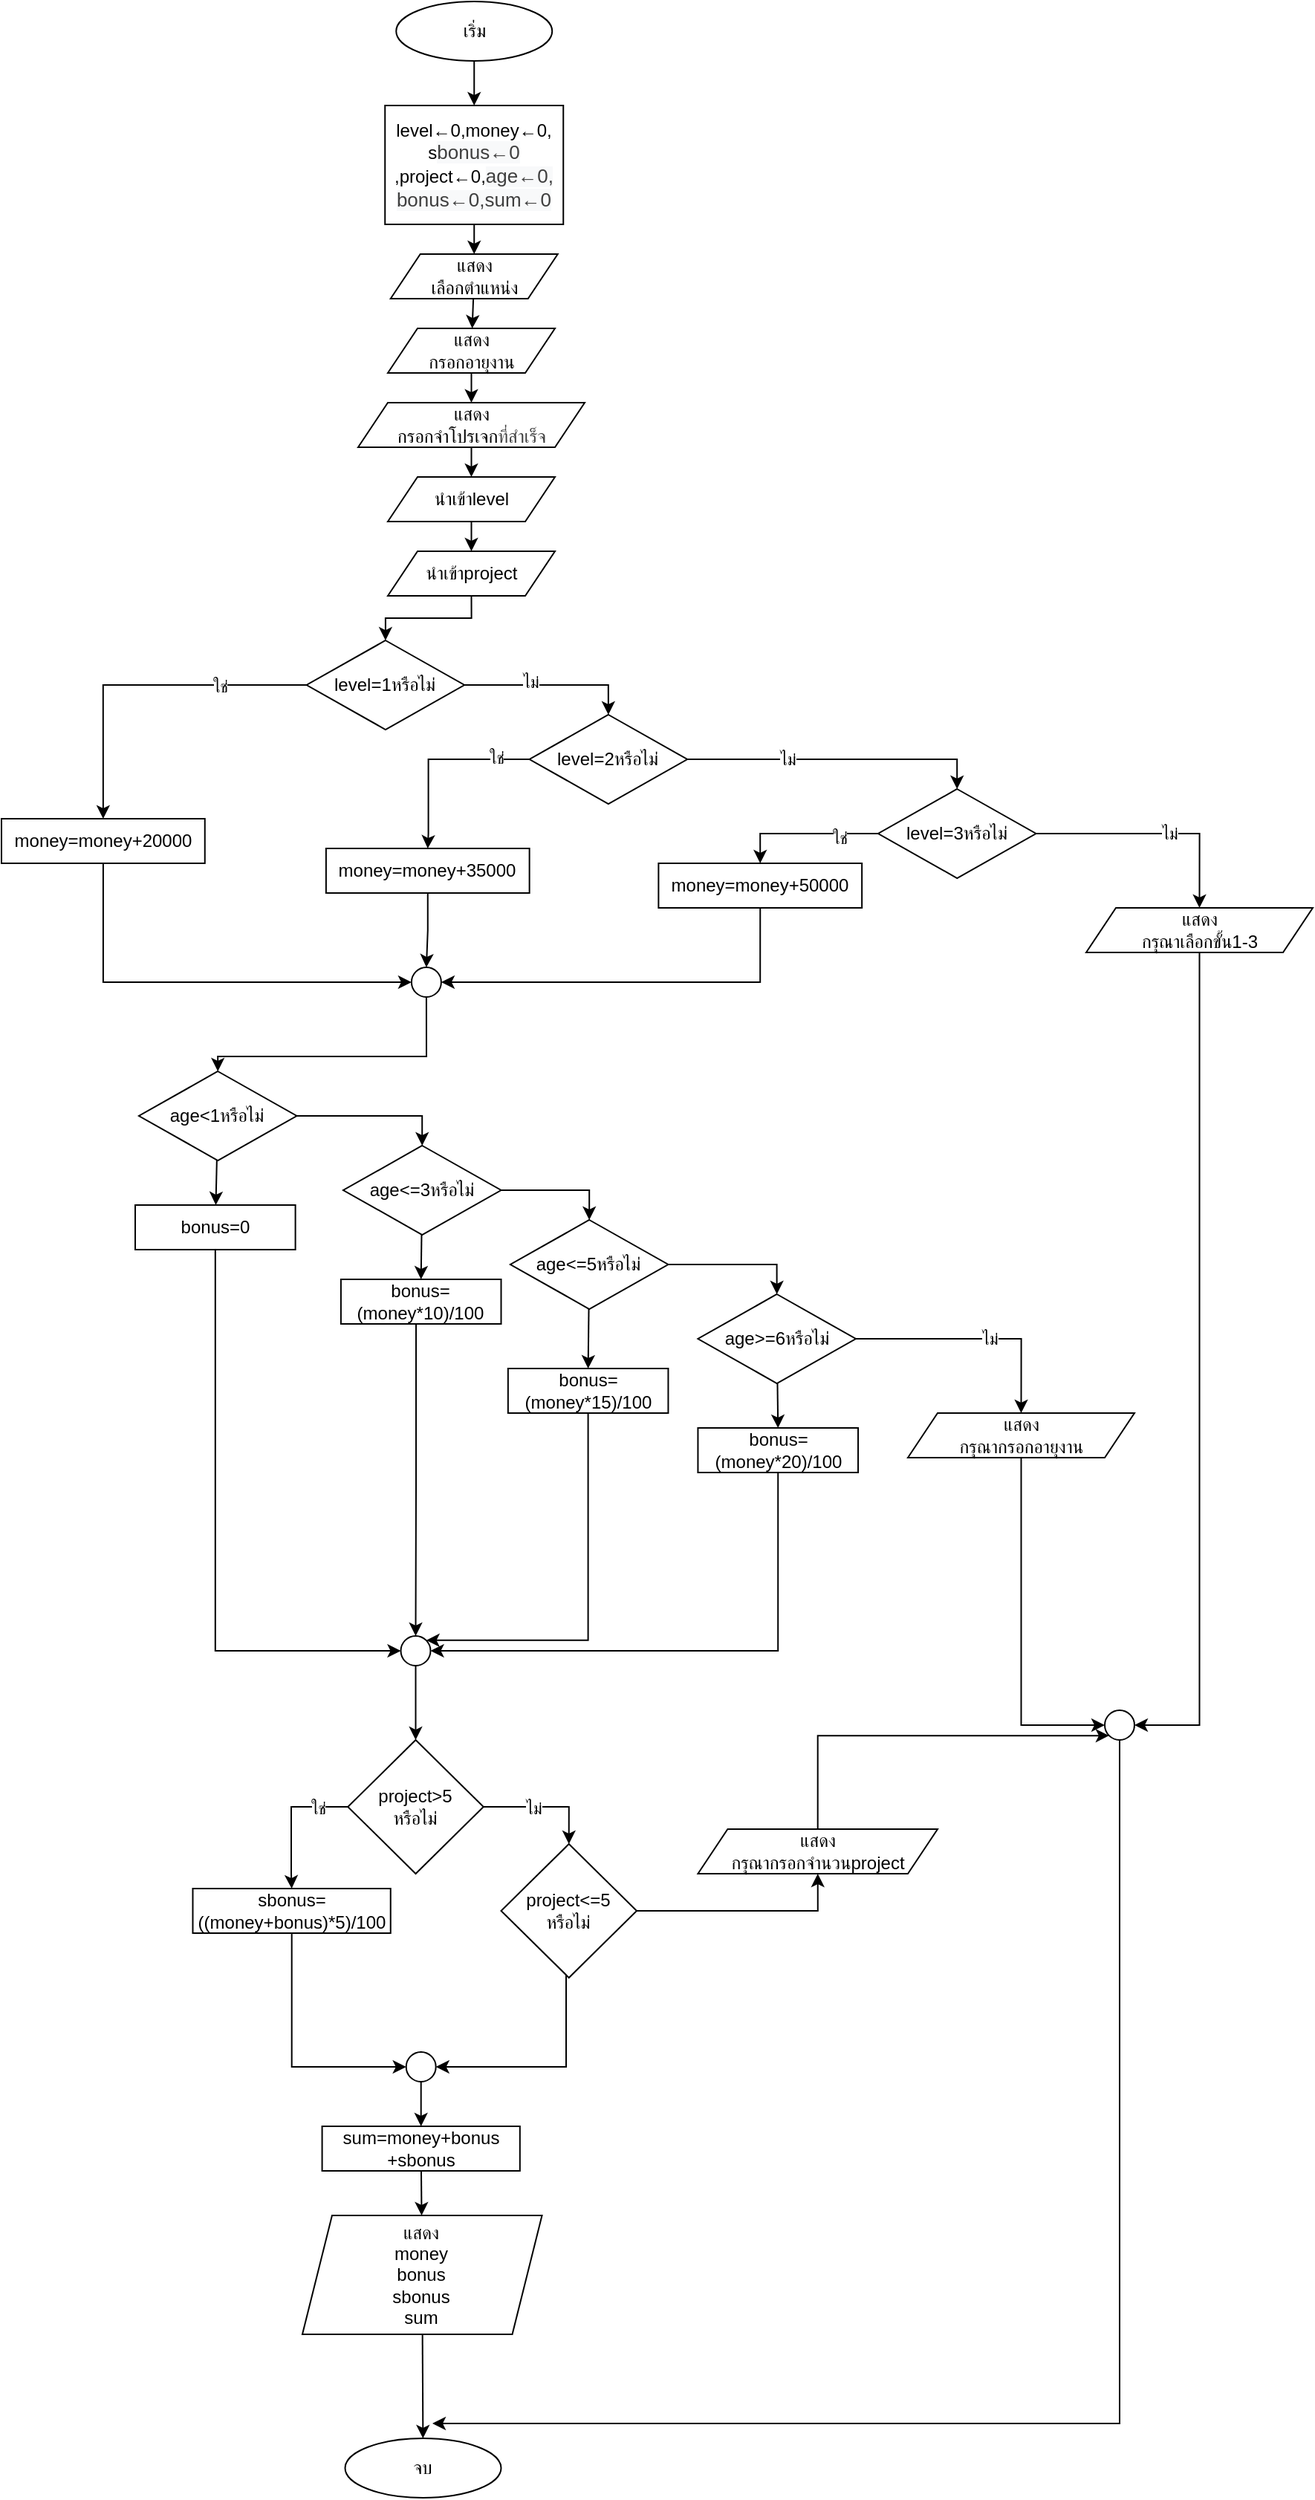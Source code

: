 <mxfile>
    <diagram id="IEW-mn_oZvRqsmiT2Y3r" name="Page-1">
        <mxGraphModel dx="434" dy="1378" grid="1" gridSize="10" guides="1" tooltips="1" connect="1" arrows="1" fold="1" page="1" pageScale="1" pageWidth="850" pageHeight="1100" math="0" shadow="0">
            <root>
                <mxCell id="0"/>
                <mxCell id="1" parent="0"/>
                <mxCell id="4" value="" style="edgeStyle=none;html=1;" parent="1" source="2" target="3" edge="1">
                    <mxGeometry relative="1" as="geometry"/>
                </mxCell>
                <mxCell id="2" value="เริ่ม" style="ellipse;whiteSpace=wrap;html=1;" parent="1" vertex="1">
                    <mxGeometry x="285.62" y="-10" width="105" height="40" as="geometry"/>
                </mxCell>
                <mxCell id="6" value="" style="edgeStyle=none;html=1;entryX=0.5;entryY=0;entryDx=0;entryDy=0;" parent="1" source="3" target="9" edge="1">
                    <mxGeometry relative="1" as="geometry">
                        <mxPoint x="336.812" y="160" as="targetPoint"/>
                    </mxGeometry>
                </mxCell>
                <mxCell id="3" value="level←0,&lt;span style=&quot;color: rgb(0, 0, 0);&quot;&gt;money←&lt;/span&gt;&lt;span style=&quot;background-color: transparent; color: rgb(0, 0, 0);&quot;&gt;0&lt;/span&gt;&lt;span style=&quot;color: rgb(0, 0, 0);&quot;&gt;,&lt;/span&gt;&lt;div&gt;&lt;span style=&quot;color: rgb(0, 0, 0);&quot;&gt;s&lt;/span&gt;&lt;span style=&quot;color: rgb(63, 63, 63); font-size: 13px; text-align: left; background-color: rgb(248, 249, 250);&quot;&gt;bonus←0&lt;/span&gt;&lt;div&gt;&lt;span style=&quot;background-color: transparent; color: rgb(0, 0, 0);&quot;&gt;,&lt;/span&gt;&lt;span style=&quot;background-color: transparent; color: rgb(0, 0, 0);&quot;&gt;project←0,&lt;/span&gt;&lt;span style=&quot;color: rgb(63, 63, 63); background-color: rgb(248, 249, 250); font-family: inherit; text-align: left;&quot;&gt;&lt;font style=&quot;font-size: 13px;&quot;&gt;age←0,&lt;/font&gt;&lt;/span&gt;&lt;/div&gt;&lt;div&gt;&lt;span style=&quot;color: rgb(63, 63, 63); background-color: rgb(248, 249, 250); font-family: inherit; text-align: left;&quot;&gt;&lt;font style=&quot;font-size: 13px;&quot;&gt;bonus←0,&lt;/font&gt;&lt;/span&gt;&lt;span style=&quot;color: rgb(63, 63, 63); font-size: 13px; background-color: light-dark(rgb(248, 249, 250), rgb(22, 23, 24)); font-family: inherit; text-align: left;&quot;&gt;sum←0&lt;/span&gt;&lt;/div&gt;&lt;/div&gt;" style="whiteSpace=wrap;html=1;" parent="1" vertex="1">
                    <mxGeometry x="278.12" y="60" width="120" height="80" as="geometry"/>
                </mxCell>
                <mxCell id="12" value="" style="edgeStyle=none;html=1;" parent="1" source="9" target="11" edge="1">
                    <mxGeometry relative="1" as="geometry"/>
                </mxCell>
                <mxCell id="9" value="แสดง&lt;div&gt;เลือกตำแหน่ง&lt;/div&gt;" style="shape=parallelogram;perimeter=parallelogramPerimeter;whiteSpace=wrap;html=1;fixedSize=1;" parent="1" vertex="1">
                    <mxGeometry x="281.87" y="160" width="112.5" height="30" as="geometry"/>
                </mxCell>
                <mxCell id="21" value="" style="edgeStyle=none;html=1;" parent="1" source="11" target="13" edge="1">
                    <mxGeometry relative="1" as="geometry"/>
                </mxCell>
                <mxCell id="11" value="แสดง&lt;div&gt;กรอกอายุงาน&lt;/div&gt;" style="shape=parallelogram;perimeter=parallelogramPerimeter;whiteSpace=wrap;html=1;fixedSize=1;" parent="1" vertex="1">
                    <mxGeometry x="280" y="210" width="112.5" height="30" as="geometry"/>
                </mxCell>
                <mxCell id="16" value="" style="edgeStyle=none;html=1;" parent="1" source="13" target="15" edge="1">
                    <mxGeometry relative="1" as="geometry"/>
                </mxCell>
                <mxCell id="13" value="แสดง&lt;div&gt;กรอกจำโปรเจก&lt;span style=&quot;color: rgb(63, 63, 63); background-color: transparent;&quot;&gt;ที่สำเร็จ&lt;/span&gt;&lt;/div&gt;" style="shape=parallelogram;perimeter=parallelogramPerimeter;whiteSpace=wrap;html=1;fixedSize=1;" parent="1" vertex="1">
                    <mxGeometry x="260" y="260" width="152.5" height="30" as="geometry"/>
                </mxCell>
                <mxCell id="18" value="" style="edgeStyle=none;html=1;entryX=0.5;entryY=0;entryDx=0;entryDy=0;" parent="1" source="15" target="19" edge="1">
                    <mxGeometry relative="1" as="geometry">
                        <mxPoint x="332.5" y="360" as="targetPoint"/>
                    </mxGeometry>
                </mxCell>
                <mxCell id="15" value="นำเข้าlevel" style="shape=parallelogram;perimeter=parallelogramPerimeter;whiteSpace=wrap;html=1;fixedSize=1;" parent="1" vertex="1">
                    <mxGeometry x="280" y="310" width="112.5" height="30" as="geometry"/>
                </mxCell>
                <mxCell id="25" value="" style="edgeStyle=orthogonalEdgeStyle;html=1;rounded=0;exitX=0.5;exitY=1;exitDx=0;exitDy=0;" parent="1" source="19" target="24" edge="1">
                    <mxGeometry relative="1" as="geometry"/>
                </mxCell>
                <mxCell id="19" value="นำเข้าproject" style="shape=parallelogram;perimeter=parallelogramPerimeter;whiteSpace=wrap;html=1;fixedSize=1;" parent="1" vertex="1">
                    <mxGeometry x="280" y="360" width="112.5" height="30" as="geometry"/>
                </mxCell>
                <mxCell id="27" value="" style="edgeStyle=orthogonalEdgeStyle;html=1;rounded=0;entryX=0.5;entryY=0;entryDx=0;entryDy=0;exitX=1;exitY=0.5;exitDx=0;exitDy=0;" parent="1" source="24" target="26" edge="1">
                    <mxGeometry relative="1" as="geometry">
                        <mxPoint x="354.318" y="489.996" as="sourcePoint"/>
                        <mxPoint x="460.671" y="480.054" as="targetPoint"/>
                    </mxGeometry>
                </mxCell>
                <mxCell id="31" value="ไม่" style="edgeLabel;html=1;align=center;verticalAlign=middle;resizable=0;points=[];" parent="27" vertex="1" connectable="0">
                    <mxGeometry x="-0.249" y="2" relative="1" as="geometry">
                        <mxPoint as="offset"/>
                    </mxGeometry>
                </mxCell>
                <mxCell id="39" value="" style="edgeStyle=orthogonalEdgeStyle;html=1;rounded=0;curved=0;entryX=0.5;entryY=0;entryDx=0;entryDy=0;" parent="1" source="24" target="79" edge="1">
                    <mxGeometry relative="1" as="geometry">
                        <mxPoint x="88.32" y="560" as="targetPoint"/>
                    </mxGeometry>
                </mxCell>
                <mxCell id="44" value="ใช่" style="edgeLabel;html=1;align=center;verticalAlign=middle;resizable=0;points=[];" parent="39" vertex="1" connectable="0">
                    <mxGeometry x="-0.48" y="1" relative="1" as="geometry">
                        <mxPoint as="offset"/>
                    </mxGeometry>
                </mxCell>
                <mxCell id="24" value="level=1หรือไม่" style="rhombus;whiteSpace=wrap;html=1;" parent="1" vertex="1">
                    <mxGeometry x="225.32" y="420" width="106.25" height="60" as="geometry"/>
                </mxCell>
                <mxCell id="30" value="" style="edgeStyle=orthogonalEdgeStyle;html=1;rounded=0;curved=0;entryX=0.5;entryY=0;entryDx=0;entryDy=0;exitX=1;exitY=0.5;exitDx=0;exitDy=0;" parent="1" source="26" target="28" edge="1">
                    <mxGeometry relative="1" as="geometry">
                        <mxPoint x="600.945" y="540" as="targetPoint"/>
                    </mxGeometry>
                </mxCell>
                <mxCell id="32" value="ไม่" style="edgeLabel;html=1;align=center;verticalAlign=middle;resizable=0;points=[];" parent="30" vertex="1" connectable="0">
                    <mxGeometry x="-0.332" relative="1" as="geometry">
                        <mxPoint as="offset"/>
                    </mxGeometry>
                </mxCell>
                <mxCell id="60" value="" style="edgeStyle=orthogonalEdgeStyle;html=1;entryX=0.5;entryY=0;entryDx=0;entryDy=0;rounded=0;" parent="1" source="26" target="85" edge="1">
                    <mxGeometry relative="1" as="geometry">
                        <mxPoint x="308.45" y="555" as="targetPoint"/>
                        <Array as="points">
                            <mxPoint x="307.32" y="500"/>
                            <mxPoint x="307.32" y="550"/>
                        </Array>
                    </mxGeometry>
                </mxCell>
                <mxCell id="62" value="ใช่" style="edgeLabel;html=1;align=center;verticalAlign=middle;resizable=0;points=[];" parent="60" vertex="1" connectable="0">
                    <mxGeometry x="-0.639" y="-1" relative="1" as="geometry">
                        <mxPoint as="offset"/>
                    </mxGeometry>
                </mxCell>
                <mxCell id="26" value="level=2หรือไม่" style="rhombus;whiteSpace=wrap;html=1;" parent="1" vertex="1">
                    <mxGeometry x="375.32" y="470" width="106.25" height="60" as="geometry"/>
                </mxCell>
                <mxCell id="34" value="" style="edgeStyle=orthogonalEdgeStyle;html=1;rounded=0;curved=0;entryX=0.5;entryY=0;entryDx=0;entryDy=0;" parent="1" source="28" target="119" edge="1">
                    <mxGeometry relative="1" as="geometry">
                        <mxPoint x="885.32" y="550" as="targetPoint"/>
                        <Array as="points">
                            <mxPoint x="826" y="550"/>
                        </Array>
                    </mxGeometry>
                </mxCell>
                <mxCell id="35" value="ไม่" style="edgeLabel;html=1;align=center;verticalAlign=middle;resizable=0;points=[];" parent="34" vertex="1" connectable="0">
                    <mxGeometry x="-0.115" y="1" relative="1" as="geometry">
                        <mxPoint x="18" y="1" as="offset"/>
                    </mxGeometry>
                </mxCell>
                <mxCell id="61" value="" style="edgeStyle=orthogonalEdgeStyle;html=1;entryX=0.5;entryY=0;entryDx=0;entryDy=0;rounded=0;exitX=0;exitY=0.5;exitDx=0;exitDy=0;" parent="1" source="28" target="86" edge="1">
                    <mxGeometry relative="1" as="geometry">
                        <mxPoint x="529.08" y="570" as="targetPoint"/>
                    </mxGeometry>
                </mxCell>
                <mxCell id="63" value="ใช่" style="edgeLabel;html=1;align=center;verticalAlign=middle;resizable=0;points=[];" parent="61" vertex="1" connectable="0">
                    <mxGeometry x="-0.467" y="3" relative="1" as="geometry">
                        <mxPoint as="offset"/>
                    </mxGeometry>
                </mxCell>
                <mxCell id="28" value="level=3หรือไม่" style="rhombus;whiteSpace=wrap;html=1;" parent="1" vertex="1">
                    <mxGeometry x="610.0" y="520" width="106.25" height="60" as="geometry"/>
                </mxCell>
                <mxCell id="42" value="" style="edgeStyle=orthogonalEdgeStyle;html=1;entryX=0.5;entryY=0;entryDx=0;entryDy=0;rounded=0;curved=0;" parent="1" source="38" target="40" edge="1">
                    <mxGeometry relative="1" as="geometry"/>
                </mxCell>
                <mxCell id="96" value="" style="edgeStyle=none;html=1;" parent="1" source="38" target="92" edge="1">
                    <mxGeometry relative="1" as="geometry"/>
                </mxCell>
                <mxCell id="38" value="age&amp;lt;1หรือไม่" style="rhombus;whiteSpace=wrap;html=1;" parent="1" vertex="1">
                    <mxGeometry x="112.48" y="710" width="106.25" height="60" as="geometry"/>
                </mxCell>
                <mxCell id="43" value="" style="edgeStyle=orthogonalEdgeStyle;html=1;entryX=0.5;entryY=0;entryDx=0;entryDy=0;rounded=0;curved=0;" parent="1" source="40" target="41" edge="1">
                    <mxGeometry relative="1" as="geometry">
                        <Array as="points">
                            <mxPoint x="415.72" y="790"/>
                        </Array>
                    </mxGeometry>
                </mxCell>
                <mxCell id="97" value="" style="edgeStyle=none;html=1;entryX=0.5;entryY=0;entryDx=0;entryDy=0;" parent="1" source="40" target="100" edge="1">
                    <mxGeometry relative="1" as="geometry">
                        <mxPoint x="307.02" y="850" as="targetPoint"/>
                    </mxGeometry>
                </mxCell>
                <mxCell id="40" value="age&amp;lt;=3หรือไม่" style="rhombus;whiteSpace=wrap;html=1;" parent="1" vertex="1">
                    <mxGeometry x="250" y="760" width="106.25" height="60" as="geometry"/>
                </mxCell>
                <mxCell id="70" value="" style="edgeStyle=orthogonalEdgeStyle;html=1;entryX=0.5;entryY=0;entryDx=0;entryDy=0;rounded=0;exitX=1;exitY=0.5;exitDx=0;exitDy=0;" parent="1" source="41" target="72" edge="1">
                    <mxGeometry relative="1" as="geometry">
                        <mxPoint x="481.55" y="870" as="targetPoint"/>
                    </mxGeometry>
                </mxCell>
                <mxCell id="98" value="" style="edgeStyle=none;html=1;entryX=0.5;entryY=0;entryDx=0;entryDy=0;" parent="1" source="41" target="102" edge="1">
                    <mxGeometry relative="1" as="geometry">
                        <mxPoint x="414.957" y="910" as="targetPoint"/>
                    </mxGeometry>
                </mxCell>
                <mxCell id="41" value="age&amp;lt;=5หรือไม่" style="rhombus;whiteSpace=wrap;html=1;" parent="1" vertex="1">
                    <mxGeometry x="362.47" y="810" width="106.25" height="60" as="geometry"/>
                </mxCell>
                <mxCell id="99" value="" style="edgeStyle=none;html=1;entryX=0.5;entryY=0;entryDx=0;entryDy=0;" parent="1" source="72" target="101" edge="1">
                    <mxGeometry relative="1" as="geometry">
                        <mxPoint x="541.225" y="950" as="targetPoint"/>
                    </mxGeometry>
                </mxCell>
                <mxCell id="72" value="age&amp;gt;=6หรือไม่" style="rhombus;whiteSpace=wrap;html=1;" parent="1" vertex="1">
                    <mxGeometry x="488.72" y="860" width="106.25" height="60" as="geometry"/>
                </mxCell>
                <mxCell id="88" value="" style="edgeStyle=orthogonalEdgeStyle;html=1;entryX=0;entryY=0.5;entryDx=0;entryDy=0;rounded=0;" parent="1" source="79" target="89" edge="1">
                    <mxGeometry relative="1" as="geometry">
                        <mxPoint x="88.44" y="665" as="targetPoint"/>
                        <Array as="points">
                            <mxPoint x="88" y="650"/>
                        </Array>
                    </mxGeometry>
                </mxCell>
                <mxCell id="79" value="money=money+20000" style="rounded=0;whiteSpace=wrap;html=1;" parent="1" vertex="1">
                    <mxGeometry x="20" y="540" width="136.88" height="30" as="geometry"/>
                </mxCell>
                <mxCell id="82" value="" style="edgeStyle=orthogonalEdgeStyle;html=1;exitX=0.5;exitY=1;exitDx=0;exitDy=0;entryX=0.5;entryY=0;entryDx=0;entryDy=0;rounded=0;curved=0;" parent="1" source="85" target="89" edge="1">
                    <mxGeometry relative="1" as="geometry">
                        <mxPoint x="308.449" y="585" as="sourcePoint"/>
                        <mxPoint x="307.522" y="610.521" as="targetPoint"/>
                    </mxGeometry>
                </mxCell>
                <mxCell id="84" value="" style="edgeStyle=orthogonalEdgeStyle;html=1;exitX=0.5;exitY=1;exitDx=0;exitDy=0;entryX=1;entryY=0.5;entryDx=0;entryDy=0;rounded=0;" parent="1" source="86" target="89" edge="1">
                    <mxGeometry relative="1" as="geometry">
                        <mxPoint x="529.079" y="600" as="sourcePoint"/>
                        <mxPoint x="529.992" y="620.518" as="targetPoint"/>
                    </mxGeometry>
                </mxCell>
                <mxCell id="85" value="money=money+35000" style="rounded=0;whiteSpace=wrap;html=1;" parent="1" vertex="1">
                    <mxGeometry x="238.44" y="560" width="136.88" height="30" as="geometry"/>
                </mxCell>
                <mxCell id="86" value="money=money+50000" style="rounded=0;whiteSpace=wrap;html=1;" parent="1" vertex="1">
                    <mxGeometry x="462.19" y="570" width="136.88" height="30" as="geometry"/>
                </mxCell>
                <mxCell id="90" value="" style="edgeStyle=orthogonalEdgeStyle;html=1;rounded=0;entryX=0.5;entryY=0;entryDx=0;entryDy=0;" parent="1" source="89" target="38" edge="1">
                    <mxGeometry relative="1" as="geometry">
                        <Array as="points">
                            <mxPoint x="306" y="700"/>
                            <mxPoint x="166" y="700"/>
                        </Array>
                    </mxGeometry>
                </mxCell>
                <mxCell id="89" value="" style="ellipse;whiteSpace=wrap;html=1;aspect=fixed;" parent="1" vertex="1">
                    <mxGeometry x="295.95" y="640" width="20" height="20" as="geometry"/>
                </mxCell>
                <mxCell id="109" value="" style="edgeStyle=orthogonalEdgeStyle;html=1;rounded=0;entryX=0;entryY=0.5;entryDx=0;entryDy=0;" parent="1" source="92" target="116" edge="1">
                    <mxGeometry relative="1" as="geometry">
                        <mxPoint x="163.9" y="925" as="targetPoint"/>
                        <Array as="points">
                            <mxPoint x="164" y="1100"/>
                        </Array>
                    </mxGeometry>
                </mxCell>
                <mxCell id="92" value="bonus=0" style="rounded=0;whiteSpace=wrap;html=1;" parent="1" vertex="1">
                    <mxGeometry x="110" y="800" width="107.8" height="30" as="geometry"/>
                </mxCell>
                <mxCell id="111" value="" style="edgeStyle=orthogonalEdgeStyle;html=1;rounded=0;entryX=0.5;entryY=0;entryDx=0;entryDy=0;" parent="1" source="100" target="116" edge="1">
                    <mxGeometry relative="1" as="geometry">
                        <mxPoint x="260" y="1030" as="targetPoint"/>
                        <Array as="points">
                            <mxPoint x="299" y="990"/>
                            <mxPoint x="299" y="990"/>
                        </Array>
                    </mxGeometry>
                </mxCell>
                <mxCell id="100" value="bonus=(money*10)/100" style="rounded=0;whiteSpace=wrap;html=1;" parent="1" vertex="1">
                    <mxGeometry x="248.45" y="850" width="107.8" height="30" as="geometry"/>
                </mxCell>
                <mxCell id="101" value="bonus=(money*20)/100" style="rounded=0;whiteSpace=wrap;html=1;" parent="1" vertex="1">
                    <mxGeometry x="488.72" y="950" width="107.8" height="30" as="geometry"/>
                </mxCell>
                <mxCell id="113" value="" style="edgeStyle=orthogonalEdgeStyle;html=1;entryX=1;entryY=0;entryDx=0;entryDy=0;rounded=0;" parent="1" source="102" target="116" edge="1">
                    <mxGeometry relative="1" as="geometry">
                        <mxPoint x="414.82" y="1035" as="targetPoint"/>
                        <Array as="points">
                            <mxPoint x="415" y="1093"/>
                        </Array>
                    </mxGeometry>
                </mxCell>
                <mxCell id="102" value="bonus=(money*15)/100" style="rounded=0;whiteSpace=wrap;html=1;" parent="1" vertex="1">
                    <mxGeometry x="360.92" y="910" width="107.8" height="30" as="geometry"/>
                </mxCell>
                <mxCell id="115" value="" style="edgeStyle=orthogonalEdgeStyle;html=1;rounded=0;entryX=1;entryY=0.5;entryDx=0;entryDy=0;exitX=0.5;exitY=1;exitDx=0;exitDy=0;" parent="1" source="101" target="116" edge="1">
                    <mxGeometry relative="1" as="geometry">
                        <mxPoint x="542.62" y="1135.0" as="targetPoint"/>
                        <Array as="points">
                            <mxPoint x="543" y="1100"/>
                        </Array>
                        <mxPoint x="542.7" y="1040" as="sourcePoint"/>
                    </mxGeometry>
                </mxCell>
                <mxCell id="106" value="" style="edgeStyle=orthogonalEdgeStyle;html=1;rounded=0;exitX=1;exitY=0.5;exitDx=0;exitDy=0;entryX=0.5;entryY=0;entryDx=0;entryDy=0;" parent="1" source="72" target="118" edge="1">
                    <mxGeometry relative="1" as="geometry">
                        <mxPoint x="760" y="890" as="targetPoint"/>
                        <mxPoint x="608.26" y="889.6" as="sourcePoint"/>
                    </mxGeometry>
                </mxCell>
                <mxCell id="107" value="ไม่" style="edgeLabel;html=1;align=center;verticalAlign=middle;resizable=0;points=[];" parent="106" vertex="1" connectable="0">
                    <mxGeometry x="-0.115" y="1" relative="1" as="geometry">
                        <mxPoint x="18" y="1" as="offset"/>
                    </mxGeometry>
                </mxCell>
                <mxCell id="131" value="" style="edgeStyle=none;html=1;" edge="1" parent="1" source="116" target="130">
                    <mxGeometry relative="1" as="geometry"/>
                </mxCell>
                <mxCell id="116" value="" style="ellipse;whiteSpace=wrap;html=1;aspect=fixed;" parent="1" vertex="1">
                    <mxGeometry x="288.75" y="1090" width="20" height="20" as="geometry"/>
                </mxCell>
                <mxCell id="133" value="" style="edgeStyle=orthogonalEdgeStyle;html=1;rounded=0;entryX=0;entryY=0.5;entryDx=0;entryDy=0;" edge="1" parent="1" source="118" target="120">
                    <mxGeometry relative="1" as="geometry">
                        <mxPoint x="706.25" y="1065" as="targetPoint"/>
                    </mxGeometry>
                </mxCell>
                <mxCell id="118" value="แสดง&lt;div&gt;กรุณากรอกอายุงาน&lt;/div&gt;" style="shape=parallelogram;perimeter=parallelogramPerimeter;whiteSpace=wrap;html=1;fixedSize=1;" parent="1" vertex="1">
                    <mxGeometry x="630" y="940" width="152.5" height="30" as="geometry"/>
                </mxCell>
                <mxCell id="124" value="" style="edgeStyle=orthogonalEdgeStyle;html=1;rounded=0;entryX=1;entryY=0.5;entryDx=0;entryDy=0;" parent="1" source="119" target="120" edge="1">
                    <mxGeometry relative="1" as="geometry">
                        <mxPoint x="826.25" y="725" as="targetPoint"/>
                        <Array as="points">
                            <mxPoint x="826" y="1150"/>
                        </Array>
                    </mxGeometry>
                </mxCell>
                <mxCell id="119" value="แสดง&lt;div&gt;กรุณาเลือกขั้น1-3&lt;/div&gt;" style="shape=parallelogram;perimeter=parallelogramPerimeter;whiteSpace=wrap;html=1;fixedSize=1;" parent="1" vertex="1">
                    <mxGeometry x="750" y="600" width="152.5" height="30" as="geometry"/>
                </mxCell>
                <mxCell id="162" value="" style="edgeStyle=orthogonalEdgeStyle;html=1;rounded=0;" edge="1" parent="1" source="120">
                    <mxGeometry relative="1" as="geometry">
                        <mxPoint x="310" y="1620" as="targetPoint"/>
                        <Array as="points">
                            <mxPoint x="773" y="1620"/>
                        </Array>
                    </mxGeometry>
                </mxCell>
                <mxCell id="120" value="" style="ellipse;whiteSpace=wrap;html=1;aspect=fixed;" parent="1" vertex="1">
                    <mxGeometry x="762.5" y="1140" width="20" height="20" as="geometry"/>
                </mxCell>
                <mxCell id="128" value="จบ" style="ellipse;whiteSpace=wrap;html=1;" parent="1" vertex="1">
                    <mxGeometry x="251.25" y="1630" width="105" height="40" as="geometry"/>
                </mxCell>
                <mxCell id="137" value="" style="edgeStyle=orthogonalEdgeStyle;html=1;rounded=0;entryX=0.5;entryY=0;entryDx=0;entryDy=0;" edge="1" parent="1" source="130" target="143">
                    <mxGeometry relative="1" as="geometry">
                        <mxPoint x="430" y="1205" as="targetPoint"/>
                    </mxGeometry>
                </mxCell>
                <mxCell id="139" value="ไม่" style="edgeLabel;html=1;align=center;verticalAlign=middle;resizable=0;points=[];" vertex="1" connectable="0" parent="137">
                    <mxGeometry x="-0.197" y="-1" relative="1" as="geometry">
                        <mxPoint as="offset"/>
                    </mxGeometry>
                </mxCell>
                <mxCell id="142" value="" style="edgeStyle=orthogonalEdgeStyle;html=1;entryX=0.5;entryY=0;entryDx=0;entryDy=0;rounded=0;" edge="1" parent="1" source="130" target="140">
                    <mxGeometry relative="1" as="geometry">
                        <mxPoint x="127.505" y="1205" as="targetPoint"/>
                        <Array as="points">
                            <mxPoint x="215" y="1205"/>
                            <mxPoint x="215" y="1250"/>
                        </Array>
                    </mxGeometry>
                </mxCell>
                <mxCell id="144" value="ใช่" style="edgeLabel;html=1;align=center;verticalAlign=middle;resizable=0;points=[];" vertex="1" connectable="0" parent="142">
                    <mxGeometry x="-0.574" y="1" relative="1" as="geometry">
                        <mxPoint as="offset"/>
                    </mxGeometry>
                </mxCell>
                <mxCell id="130" value="project&amp;gt;5&lt;div&gt;หรือไม่&lt;/div&gt;" style="rhombus;whiteSpace=wrap;html=1;" vertex="1" parent="1">
                    <mxGeometry x="253.13" y="1160" width="91.25" height="90" as="geometry"/>
                </mxCell>
                <mxCell id="153" value="" style="edgeStyle=orthogonalEdgeStyle;html=1;rounded=0;entryX=0;entryY=0.5;entryDx=0;entryDy=0;" edge="1" parent="1" source="140" target="154">
                    <mxGeometry relative="1" as="geometry">
                        <mxPoint x="215.31" y="1385" as="targetPoint"/>
                        <Array as="points">
                            <mxPoint x="215" y="1380"/>
                        </Array>
                    </mxGeometry>
                </mxCell>
                <mxCell id="140" value="sbonus=((money+bonus)*5)/100" style="rounded=0;whiteSpace=wrap;html=1;" vertex="1" parent="1">
                    <mxGeometry x="148.75" y="1260" width="133.12" height="30" as="geometry"/>
                </mxCell>
                <mxCell id="146" value="" style="edgeStyle=orthogonalEdgeStyle;html=1;rounded=0;entryX=0.5;entryY=1;entryDx=0;entryDy=0;" edge="1" parent="1" source="143" target="149">
                    <mxGeometry relative="1" as="geometry">
                        <mxPoint x="573.125" y="1275" as="targetPoint"/>
                    </mxGeometry>
                </mxCell>
                <mxCell id="148" value="" style="edgeStyle=orthogonalEdgeStyle;html=1;rounded=0;entryX=1;entryY=0.5;entryDx=0;entryDy=0;" edge="1" parent="1" source="143" target="154">
                    <mxGeometry relative="1" as="geometry">
                        <mxPoint x="404.365" y="1390" as="targetPoint"/>
                        <Array as="points">
                            <mxPoint x="400" y="1380"/>
                        </Array>
                    </mxGeometry>
                </mxCell>
                <mxCell id="143" value="project&amp;lt;=5&lt;div&gt;หรือไม่&lt;/div&gt;" style="rhombus;whiteSpace=wrap;html=1;" vertex="1" parent="1">
                    <mxGeometry x="356.25" y="1230" width="91.25" height="90" as="geometry"/>
                </mxCell>
                <mxCell id="151" value="" style="edgeStyle=orthogonalEdgeStyle;html=1;entryX=0;entryY=1;entryDx=0;entryDy=0;rounded=0;curved=0;" edge="1" parent="1" source="149" target="120">
                    <mxGeometry relative="1" as="geometry">
                        <mxPoint x="569.36" y="1125" as="targetPoint"/>
                        <Array as="points">
                            <mxPoint x="569" y="1157"/>
                        </Array>
                    </mxGeometry>
                </mxCell>
                <mxCell id="149" value="แสดง&lt;div&gt;กรุณากรอกจำนวนproject&lt;/div&gt;" style="shape=parallelogram;perimeter=parallelogramPerimeter;whiteSpace=wrap;html=1;fixedSize=1;" vertex="1" parent="1">
                    <mxGeometry x="488.72" y="1220" width="161.28" height="30" as="geometry"/>
                </mxCell>
                <mxCell id="157" value="" style="edgeStyle=none;html=1;entryX=0.5;entryY=0;entryDx=0;entryDy=0;" edge="1" parent="1" source="154" target="158">
                    <mxGeometry relative="1" as="geometry">
                        <mxPoint x="280" y="1430" as="targetPoint"/>
                    </mxGeometry>
                </mxCell>
                <mxCell id="154" value="" style="ellipse;whiteSpace=wrap;html=1;aspect=fixed;" vertex="1" parent="1">
                    <mxGeometry x="292.35" y="1370" width="20" height="20" as="geometry"/>
                </mxCell>
                <mxCell id="160" value="" style="edgeStyle=none;html=1;" edge="1" parent="1" source="155" target="128">
                    <mxGeometry relative="1" as="geometry"/>
                </mxCell>
                <mxCell id="155" value="แสดง&lt;div&gt;money&lt;/div&gt;&lt;div&gt;bonus&lt;/div&gt;&lt;div&gt;sbonus&lt;/div&gt;&lt;div&gt;sum&lt;/div&gt;" style="shape=parallelogram;perimeter=parallelogramPerimeter;whiteSpace=wrap;html=1;fixedSize=1;" vertex="1" parent="1">
                    <mxGeometry x="222.49" y="1480" width="161.28" height="80" as="geometry"/>
                </mxCell>
                <mxCell id="159" value="" style="edgeStyle=none;html=1;" edge="1" parent="1" source="158" target="155">
                    <mxGeometry relative="1" as="geometry"/>
                </mxCell>
                <mxCell id="158" value="sum=money+bonus&lt;div&gt;+sbonus&lt;/div&gt;" style="rounded=0;whiteSpace=wrap;html=1;" vertex="1" parent="1">
                    <mxGeometry x="235.79" y="1420" width="133.12" height="30" as="geometry"/>
                </mxCell>
            </root>
        </mxGraphModel>
    </diagram>
</mxfile>